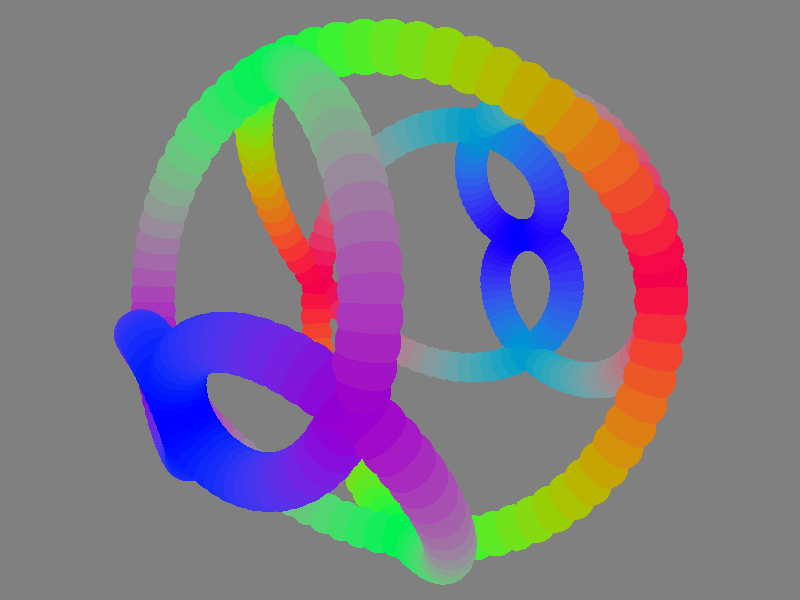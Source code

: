  // Persistence Of Vision raytracer version 3.0 sample file.

#version 3.0
global_settings { assumed_gamma 2.2 }

 camera {
    location  <0, 0,-30>
    direction <0, 0,  1>
    up        <0,  1,  0>
    right     <4/3, 0,  0>
    look_at   <0, 0, 0>
    }

 background { color rgb <0.5, 0.5, 0.5> }


 light_source {<20, 30, -100> colour 1}

 #declare r1=12
 #declare A=0.1
 #declare B=0.25

 #declare Count=400

union{
  #while (Count>=0)
    #declare X=r1*sin(A*Count)*cos(B*Count)
    #declare Y=r1*sin(A*Count)*sin(B*Count)
    #declare Z=r1*cos(A*Count)
    sphere { <X,Y,Z>, 1 
      texture{
        pigment { color rgb <abs(X/r1), abs(Y/r1), abs(Z/r1)> }
        finish {
         ambient 0.2
         diffuse 0.6
         phong 0.3
         phong_size 100
        }
      }
    }
    #declare Count=Count-1
  #end
  rotate <-20,45,0>
}
